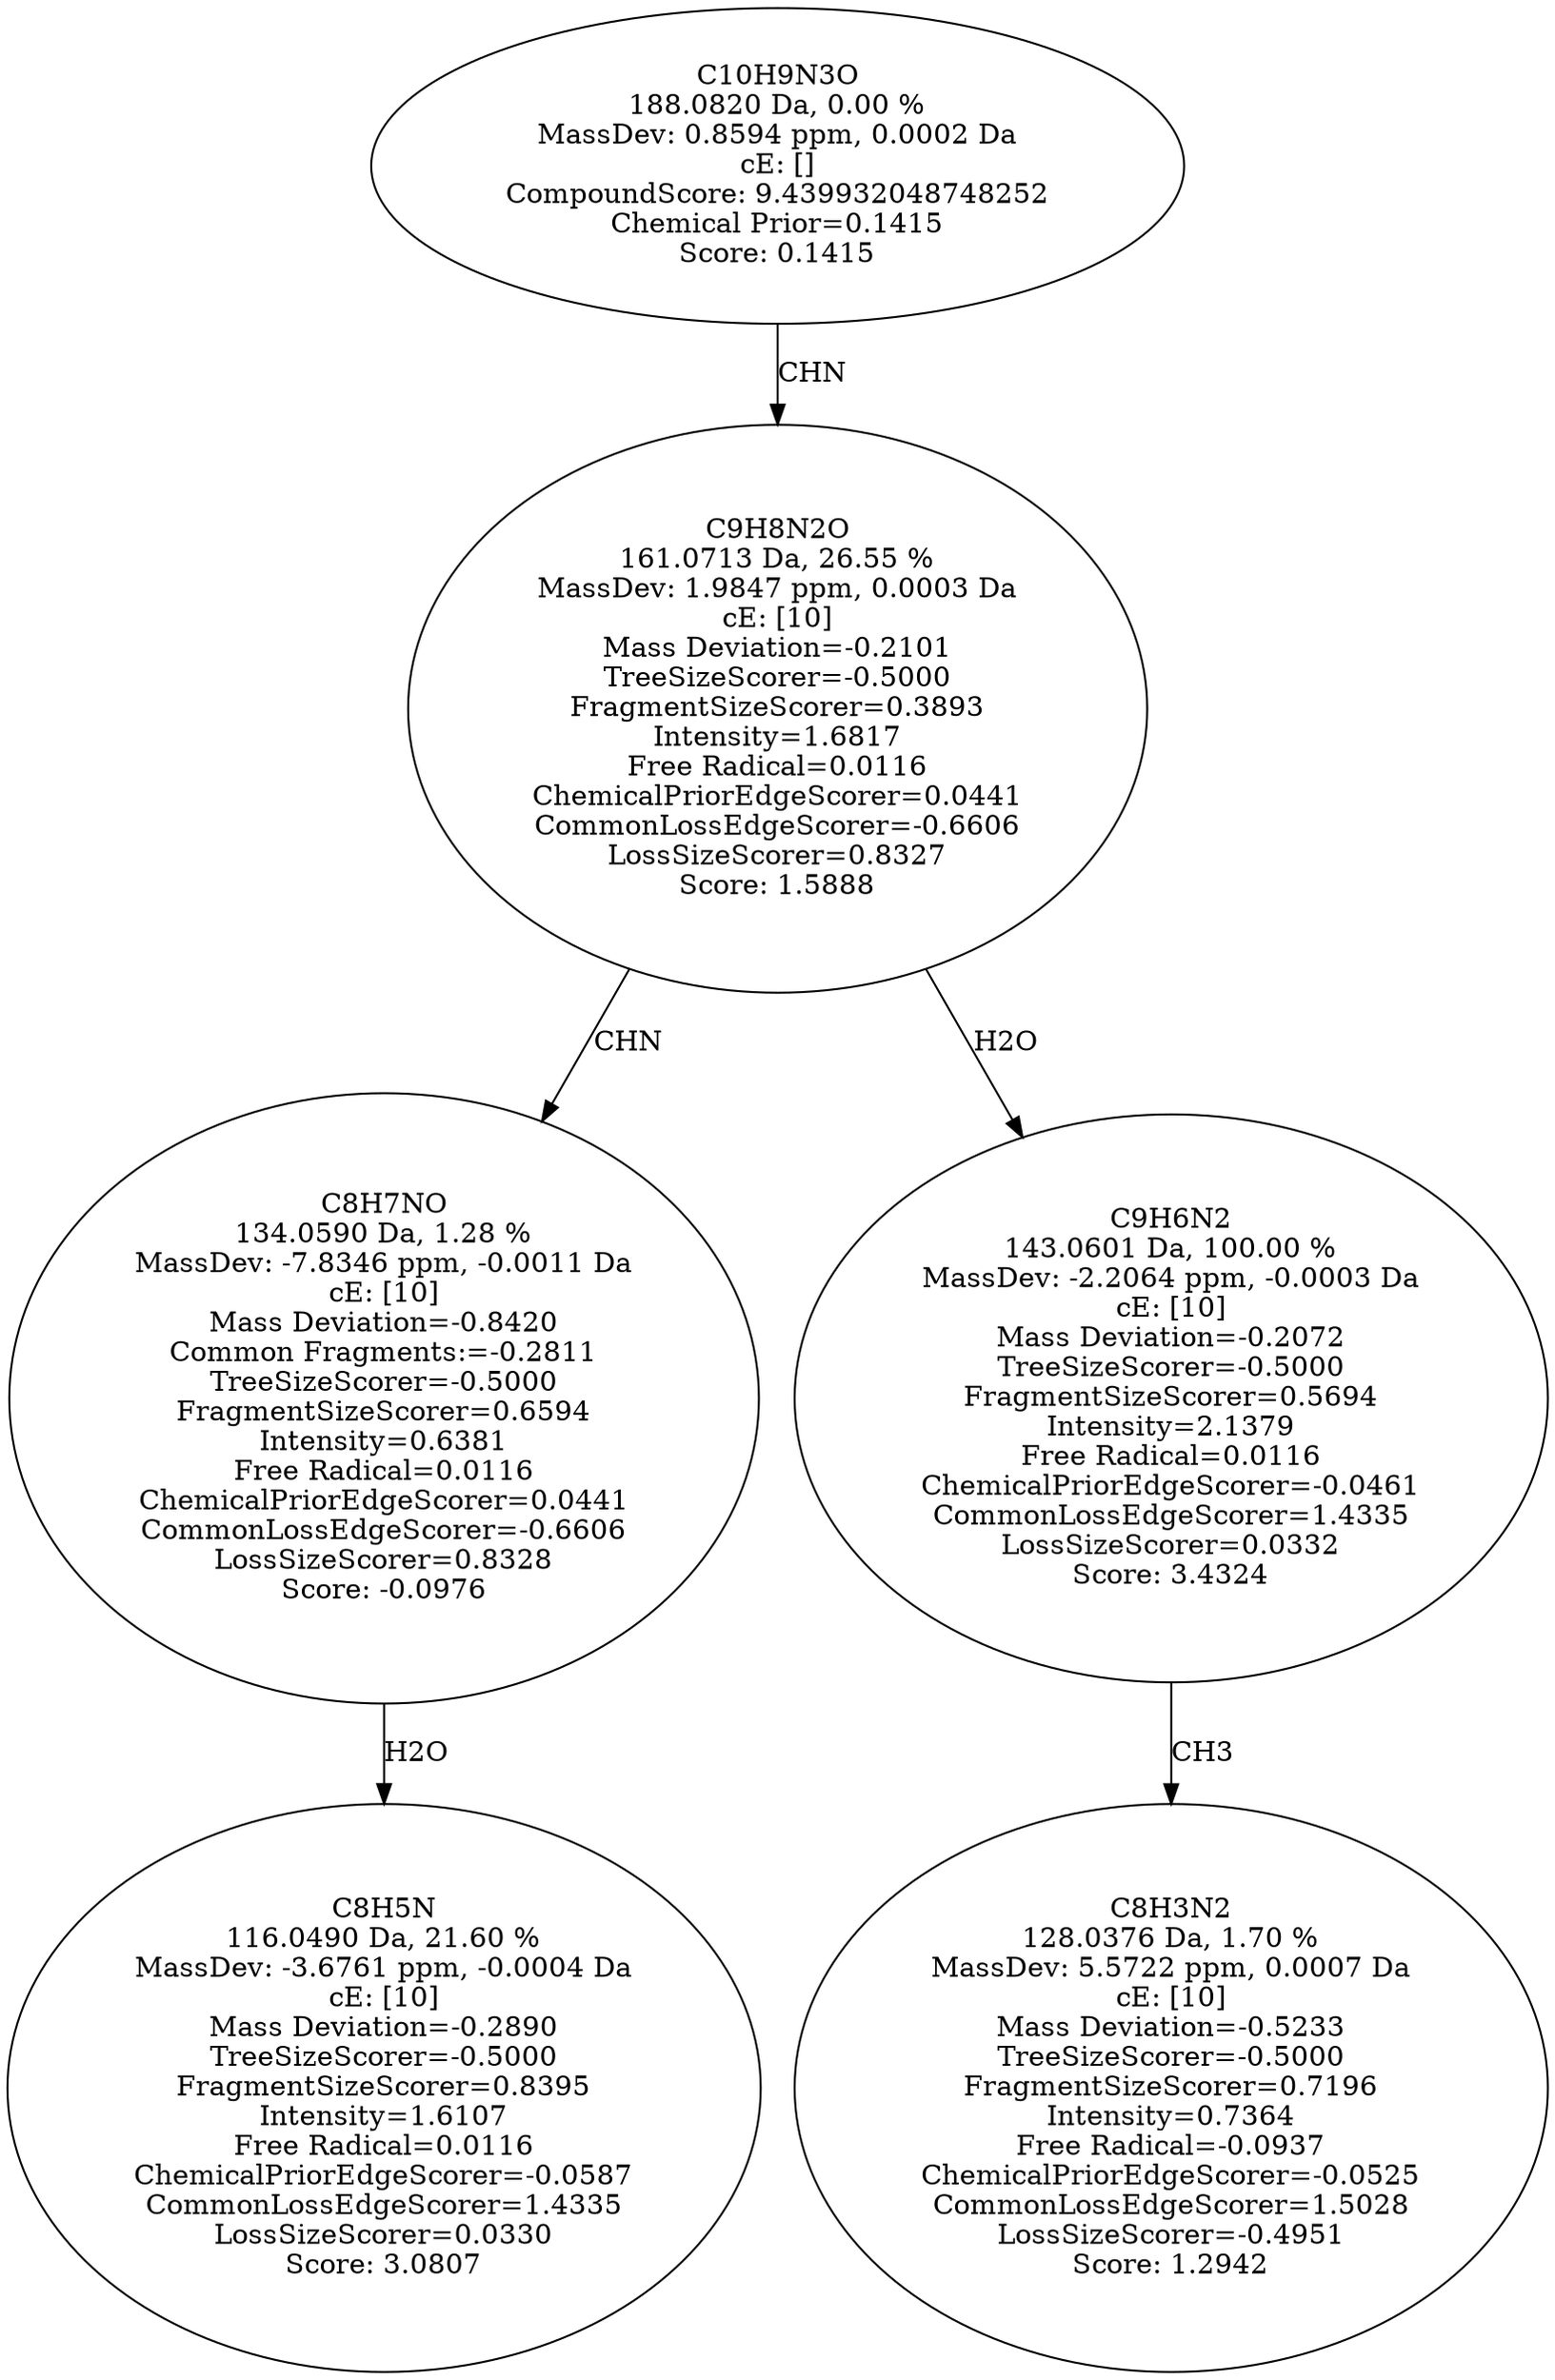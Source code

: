 strict digraph {
v1 [label="C8H5N\n116.0490 Da, 21.60 %\nMassDev: -3.6761 ppm, -0.0004 Da\ncE: [10]\nMass Deviation=-0.2890\nTreeSizeScorer=-0.5000\nFragmentSizeScorer=0.8395\nIntensity=1.6107\nFree Radical=0.0116\nChemicalPriorEdgeScorer=-0.0587\nCommonLossEdgeScorer=1.4335\nLossSizeScorer=0.0330\nScore: 3.0807"];
v2 [label="C8H7NO\n134.0590 Da, 1.28 %\nMassDev: -7.8346 ppm, -0.0011 Da\ncE: [10]\nMass Deviation=-0.8420\nCommon Fragments:=-0.2811\nTreeSizeScorer=-0.5000\nFragmentSizeScorer=0.6594\nIntensity=0.6381\nFree Radical=0.0116\nChemicalPriorEdgeScorer=0.0441\nCommonLossEdgeScorer=-0.6606\nLossSizeScorer=0.8328\nScore: -0.0976"];
v3 [label="C8H3N2\n128.0376 Da, 1.70 %\nMassDev: 5.5722 ppm, 0.0007 Da\ncE: [10]\nMass Deviation=-0.5233\nTreeSizeScorer=-0.5000\nFragmentSizeScorer=0.7196\nIntensity=0.7364\nFree Radical=-0.0937\nChemicalPriorEdgeScorer=-0.0525\nCommonLossEdgeScorer=1.5028\nLossSizeScorer=-0.4951\nScore: 1.2942"];
v4 [label="C9H6N2\n143.0601 Da, 100.00 %\nMassDev: -2.2064 ppm, -0.0003 Da\ncE: [10]\nMass Deviation=-0.2072\nTreeSizeScorer=-0.5000\nFragmentSizeScorer=0.5694\nIntensity=2.1379\nFree Radical=0.0116\nChemicalPriorEdgeScorer=-0.0461\nCommonLossEdgeScorer=1.4335\nLossSizeScorer=0.0332\nScore: 3.4324"];
v5 [label="C9H8N2O\n161.0713 Da, 26.55 %\nMassDev: 1.9847 ppm, 0.0003 Da\ncE: [10]\nMass Deviation=-0.2101\nTreeSizeScorer=-0.5000\nFragmentSizeScorer=0.3893\nIntensity=1.6817\nFree Radical=0.0116\nChemicalPriorEdgeScorer=0.0441\nCommonLossEdgeScorer=-0.6606\nLossSizeScorer=0.8327\nScore: 1.5888"];
v6 [label="C10H9N3O\n188.0820 Da, 0.00 %\nMassDev: 0.8594 ppm, 0.0002 Da\ncE: []\nCompoundScore: 9.439932048748252\nChemical Prior=0.1415\nScore: 0.1415"];
v2 -> v1 [label="H2O"];
v5 -> v2 [label="CHN"];
v4 -> v3 [label="CH3"];
v5 -> v4 [label="H2O"];
v6 -> v5 [label="CHN"];
}